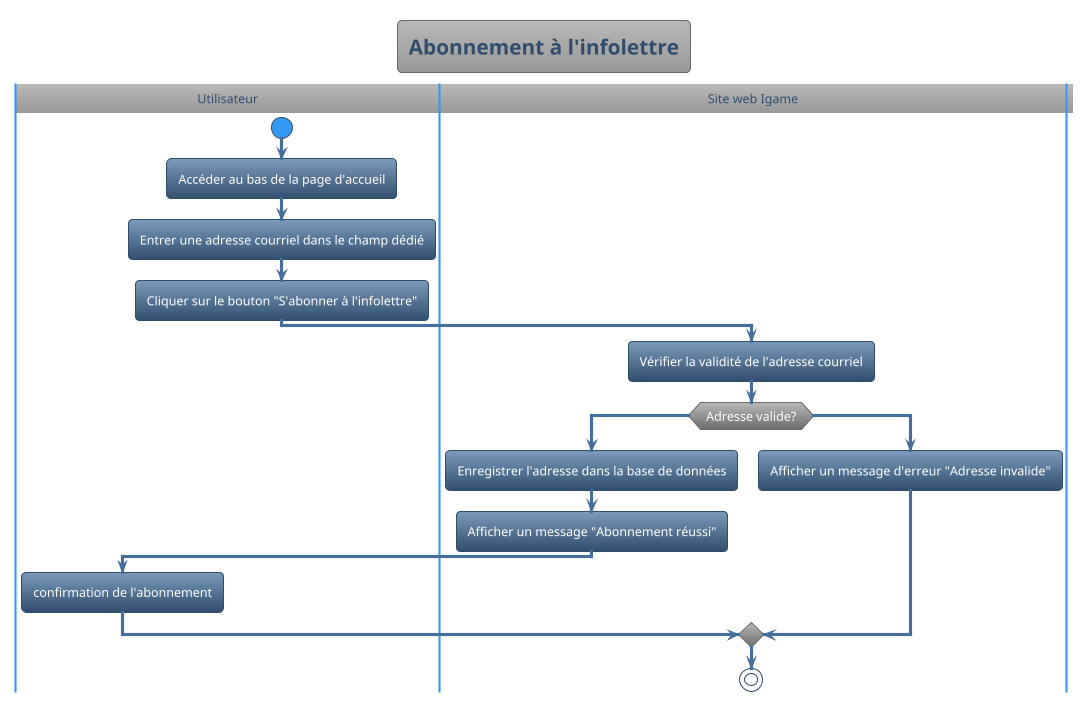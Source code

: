 @startuml
!theme spacelab
title Abonnement à l'infolettre
|Utilisateur|
start
:Accéder au bas de la page d'accueil;
:Entrer une adresse courriel dans le champ dédié;
:Cliquer sur le bouton "S'abonner à l'infolettre";
|Site web Igame|
:Vérifier la validité de l'adresse courriel;
if (Adresse valide?) then (Oui)
  :Enregistrer l'adresse dans la base de données;
  :Afficher un message "Abonnement réussi";
  |Utilisateur|
  :confirmation de l'abonnement;
  |Site web Igame|
else (Non)
  :Afficher un message d'erreur "Adresse invalide";
endif
stop
@enduml

